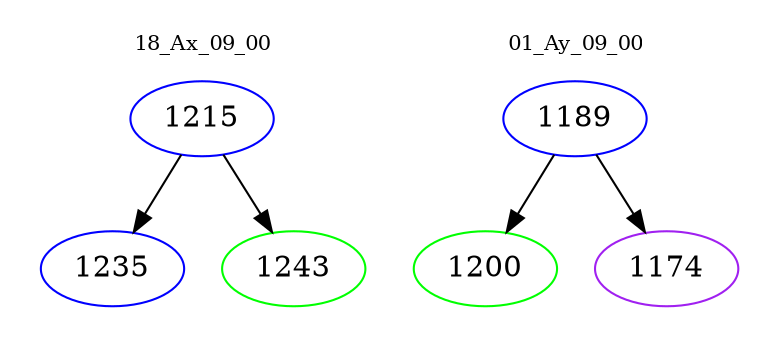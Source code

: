 digraph{
subgraph cluster_0 {
color = white
label = "18_Ax_09_00";
fontsize=10;
T0_1215 [label="1215", color="blue"]
T0_1215 -> T0_1235 [color="black"]
T0_1235 [label="1235", color="blue"]
T0_1215 -> T0_1243 [color="black"]
T0_1243 [label="1243", color="green"]
}
subgraph cluster_1 {
color = white
label = "01_Ay_09_00";
fontsize=10;
T1_1189 [label="1189", color="blue"]
T1_1189 -> T1_1200 [color="black"]
T1_1200 [label="1200", color="green"]
T1_1189 -> T1_1174 [color="black"]
T1_1174 [label="1174", color="purple"]
}
}
